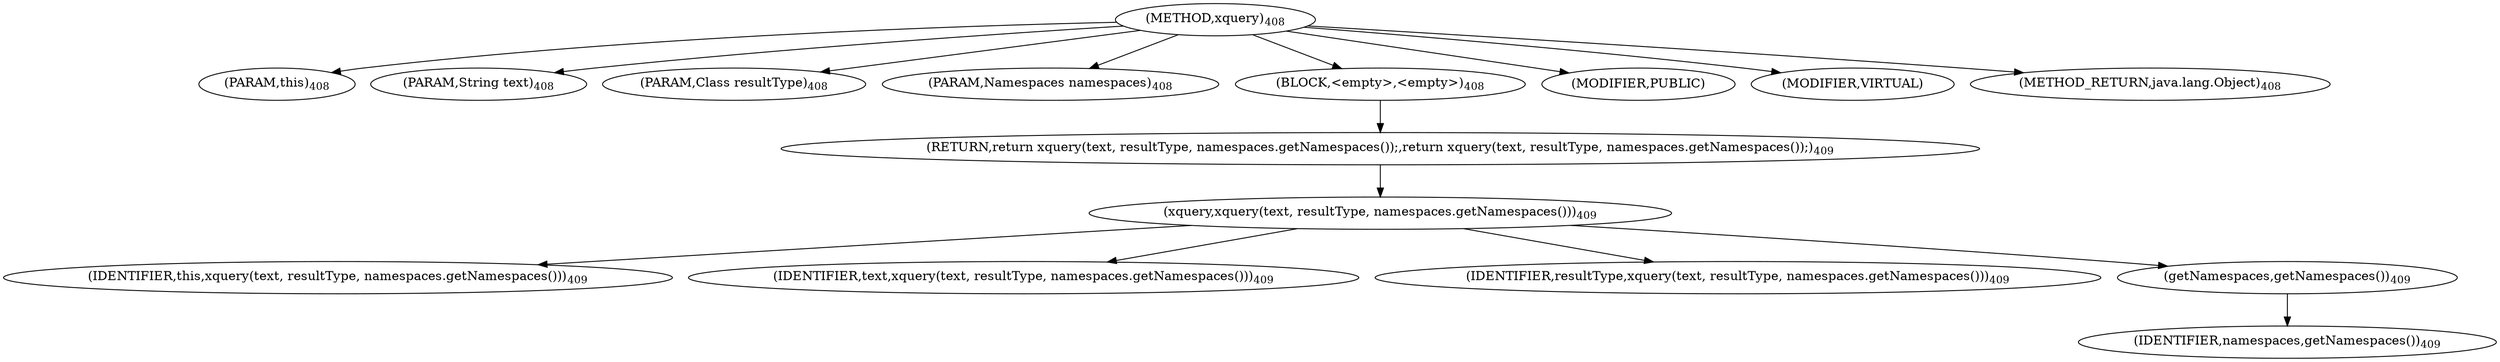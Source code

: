 digraph "xquery" {  
"600" [label = <(METHOD,xquery)<SUB>408</SUB>> ]
"90" [label = <(PARAM,this)<SUB>408</SUB>> ]
"601" [label = <(PARAM,String text)<SUB>408</SUB>> ]
"602" [label = <(PARAM,Class resultType)<SUB>408</SUB>> ]
"603" [label = <(PARAM,Namespaces namespaces)<SUB>408</SUB>> ]
"604" [label = <(BLOCK,&lt;empty&gt;,&lt;empty&gt;)<SUB>408</SUB>> ]
"605" [label = <(RETURN,return xquery(text, resultType, namespaces.getNamespaces());,return xquery(text, resultType, namespaces.getNamespaces());)<SUB>409</SUB>> ]
"606" [label = <(xquery,xquery(text, resultType, namespaces.getNamespaces()))<SUB>409</SUB>> ]
"89" [label = <(IDENTIFIER,this,xquery(text, resultType, namespaces.getNamespaces()))<SUB>409</SUB>> ]
"607" [label = <(IDENTIFIER,text,xquery(text, resultType, namespaces.getNamespaces()))<SUB>409</SUB>> ]
"608" [label = <(IDENTIFIER,resultType,xquery(text, resultType, namespaces.getNamespaces()))<SUB>409</SUB>> ]
"609" [label = <(getNamespaces,getNamespaces())<SUB>409</SUB>> ]
"610" [label = <(IDENTIFIER,namespaces,getNamespaces())<SUB>409</SUB>> ]
"611" [label = <(MODIFIER,PUBLIC)> ]
"612" [label = <(MODIFIER,VIRTUAL)> ]
"613" [label = <(METHOD_RETURN,java.lang.Object)<SUB>408</SUB>> ]
  "600" -> "90" 
  "600" -> "601" 
  "600" -> "602" 
  "600" -> "603" 
  "600" -> "604" 
  "600" -> "611" 
  "600" -> "612" 
  "600" -> "613" 
  "604" -> "605" 
  "605" -> "606" 
  "606" -> "89" 
  "606" -> "607" 
  "606" -> "608" 
  "606" -> "609" 
  "609" -> "610" 
}
